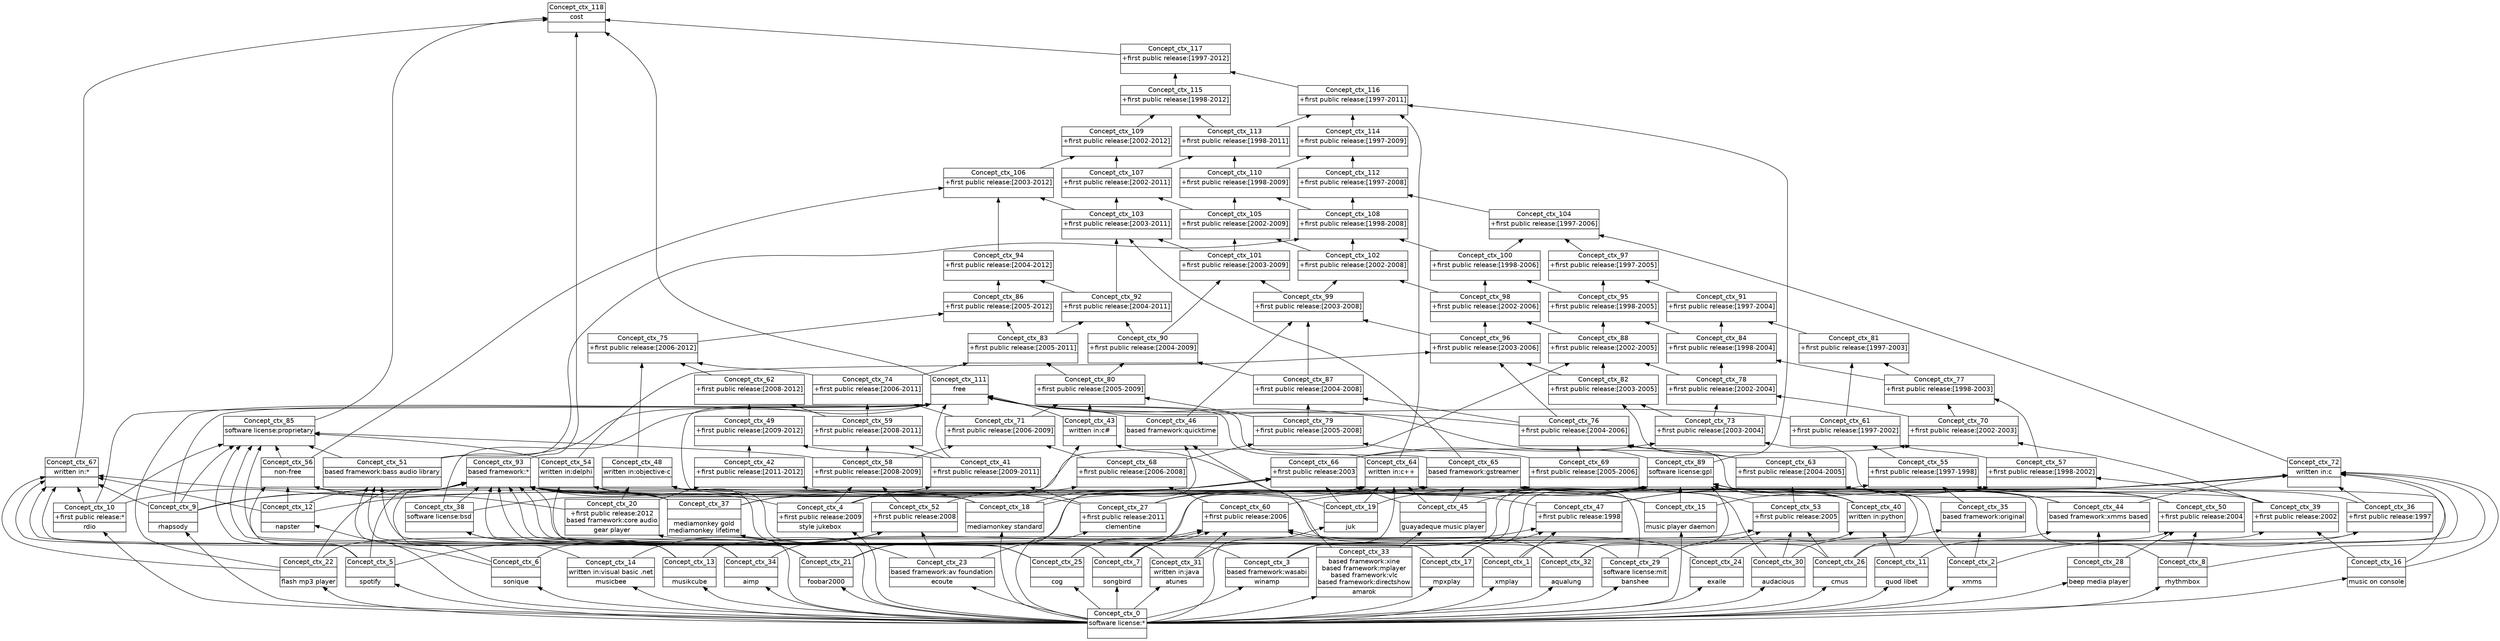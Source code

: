 digraph G { 
	rankdir=BT;
	margin=0;
	node [margin="0.03,0.03",fontname="DejaVu Sans"];
	ranksep=0.3;
	nodesep=0.2;
//graph[label="name:ctx,concept number:119,object number:37,attribute number:97"
221 [shape=none,label=<<table border="0" cellborder="1" cellspacing="0" port="p"><tr><td>Concept_ctx_0</td></tr><tr><td>software license:*<br/></td></tr><tr><td><br/></td></tr></table>>];
143 [shape=none,label=<<table border="0" cellborder="1" cellspacing="0" port="p"><tr><td>Concept_ctx_5</td></tr><tr><td><br/></td></tr><tr><td>spotify<br/></td></tr></table>>];
146 [shape=none,label=<<table border="0" cellborder="1" cellspacing="0" port="p"><tr><td>Concept_ctx_4</td></tr><tr><td>+first public release:2009<br/></td></tr><tr><td>style jukebox<br/></td></tr></table>>];
147 [shape=none,label=<<table border="0" cellborder="1" cellspacing="0" port="p"><tr><td>Concept_ctx_27</td></tr><tr><td>+first public release:2011<br/></td></tr><tr><td>clementine<br/></td></tr></table>>];
148 [shape=none,label=<<table border="0" cellborder="1" cellspacing="0" port="p"><tr><td>Concept_ctx_20</td></tr><tr><td>+first public release:2012<br/>based framework:core audio<br/></td></tr><tr><td>gear player<br/></td></tr></table>>];
204 [shape=none,label=<<table border="0" cellborder="1" cellspacing="0" port="p"><tr><td>Concept_ctx_10</td></tr><tr><td>+first public release:*<br/></td></tr><tr><td>rdio<br/></td></tr></table>>];
205 [shape=none,label=<<table border="0" cellborder="1" cellspacing="0" port="p"><tr><td>Concept_ctx_3</td></tr><tr><td>based framework:wasabi<br/></td></tr><tr><td>winamp<br/></td></tr></table>>];
206 [shape=none,label=<<table border="0" cellborder="1" cellspacing="0" port="p"><tr><td>Concept_ctx_21</td></tr><tr><td><br/></td></tr><tr><td>foobar2000<br/></td></tr></table>>];
209 [shape=none,label=<<table border="0" cellborder="1" cellspacing="0" port="p"><tr><td>Concept_ctx_34</td></tr><tr><td><br/></td></tr><tr><td>aimp<br/></td></tr></table>>];
211 [shape=none,label=<<table border="0" cellborder="1" cellspacing="0" port="p"><tr><td>Concept_ctx_2</td></tr><tr><td><br/></td></tr><tr><td>xmms<br/></td></tr></table>>];
212 [shape=none,label=<<table border="0" cellborder="1" cellspacing="0" port="p"><tr><td>Concept_ctx_16</td></tr><tr><td><br/></td></tr><tr><td>music on console<br/></td></tr></table>>];
213 [shape=none,label=<<table border="0" cellborder="1" cellspacing="0" port="p"><tr><td>Concept_ctx_17</td></tr><tr><td><br/></td></tr><tr><td>mpxplay<br/></td></tr></table>>];
218 [shape=none,label=<<table border="0" cellborder="1" cellspacing="0" port="p"><tr><td>Concept_ctx_29</td></tr><tr><td>software license:mit<br/></td></tr><tr><td>banshee<br/></td></tr></table>>];
219 [shape=none,label=<<table border="0" cellborder="1" cellspacing="0" port="p"><tr><td>Concept_ctx_13</td></tr><tr><td><br/></td></tr><tr><td>musikcube<br/></td></tr></table>>];
222 [shape=none,label=<<table border="0" cellborder="1" cellspacing="0" port="p"><tr><td>Concept_ctx_1</td></tr><tr><td><br/></td></tr><tr><td>xmplay<br/></td></tr></table>>];
223 [shape=none,label=<<table border="0" cellborder="1" cellspacing="0" port="p"><tr><td>Concept_ctx_14</td></tr><tr><td>written in:visual basic .net<br/></td></tr><tr><td>musicbee<br/></td></tr></table>>];
229 [shape=none,label=<<table border="0" cellborder="1" cellspacing="0" port="p"><tr><td>Concept_ctx_33</td></tr><tr><td>based framework:xine<br/>based framework:mplayer<br/>based framework:vlc<br/>based framework:directshow<br/></td></tr><tr><td>amarok<br/></td></tr></table>>];
230 [shape=none,label=<<table border="0" cellborder="1" cellspacing="0" port="p"><tr><td>Concept_ctx_23</td></tr><tr><td>based framework:av foundation<br/></td></tr><tr><td>ecoute<br/></td></tr></table>>];
232 [shape=none,label=<<table border="0" cellborder="1" cellspacing="0" port="p"><tr><td>Concept_ctx_6</td></tr><tr><td><br/></td></tr><tr><td>sonique<br/></td></tr></table>>];
233 [shape=none,label=<<table border="0" cellborder="1" cellspacing="0" port="p"><tr><td>Concept_ctx_26</td></tr><tr><td><br/></td></tr><tr><td>cmus<br/></td></tr></table>>];
234 [shape=none,label=<<table border="0" cellborder="1" cellspacing="0" port="p"><tr><td>Concept_ctx_22</td></tr><tr><td><br/></td></tr><tr><td>flash mp3 player<br/></td></tr></table>>];
238 [shape=none,label=<<table border="0" cellborder="1" cellspacing="0" port="p"><tr><td>Concept_ctx_30</td></tr><tr><td><br/></td></tr><tr><td>audacious<br/></td></tr></table>>];
239 [shape=none,label=<<table border="0" cellborder="1" cellspacing="0" port="p"><tr><td>Concept_ctx_28</td></tr><tr><td><br/></td></tr><tr><td>beep media player<br/></td></tr></table>>];
242 [shape=none,label=<<table border="0" cellborder="1" cellspacing="0" port="p"><tr><td>Concept_ctx_18</td></tr><tr><td><br/></td></tr><tr><td>mediamonkey standard<br/></td></tr></table>>];
245 [shape=none,label=<<table border="0" cellborder="1" cellspacing="0" port="p"><tr><td>Concept_ctx_19</td></tr><tr><td><br/></td></tr><tr><td>juk<br/></td></tr></table>>];
247 [shape=none,label=<<table border="0" cellborder="1" cellspacing="0" port="p"><tr><td>Concept_ctx_8</td></tr><tr><td><br/></td></tr><tr><td>rhythmbox<br/></td></tr></table>>];
248 [shape=none,label=<<table border="0" cellborder="1" cellspacing="0" port="p"><tr><td>Concept_ctx_15</td></tr><tr><td><br/></td></tr><tr><td>music player daemon<br/></td></tr></table>>];
249 [shape=none,label=<<table border="0" cellborder="1" cellspacing="0" port="p"><tr><td>Concept_ctx_32</td></tr><tr><td><br/></td></tr><tr><td>aqualung<br/></td></tr></table>>];
251 [shape=none,label=<<table border="0" cellborder="1" cellspacing="0" port="p"><tr><td>Concept_ctx_31</td></tr><tr><td>written in:java<br/></td></tr><tr><td>atunes<br/></td></tr></table>>];
253 [shape=none,label=<<table border="0" cellborder="1" cellspacing="0" port="p"><tr><td>Concept_ctx_25</td></tr><tr><td><br/></td></tr><tr><td>cog<br/></td></tr></table>>];
255 [shape=none,label=<<table border="0" cellborder="1" cellspacing="0" port="p"><tr><td>Concept_ctx_11</td></tr><tr><td><br/></td></tr><tr><td>quod libet<br/></td></tr></table>>];
256 [shape=none,label=<<table border="0" cellborder="1" cellspacing="0" port="p"><tr><td>Concept_ctx_24</td></tr><tr><td><br/></td></tr><tr><td>exaile<br/></td></tr></table>>];
258 [shape=none,label=<<table border="0" cellborder="1" cellspacing="0" port="p"><tr><td>Concept_ctx_9</td></tr><tr><td><br/></td></tr><tr><td>rhapsody<br/></td></tr></table>>];
259 [shape=none,label=<<table border="0" cellborder="1" cellspacing="0" port="p"><tr><td>Concept_ctx_7</td></tr><tr><td><br/></td></tr><tr><td>songbird<br/></td></tr></table>>];
260 [shape=none,label=<<table border="0" cellborder="1" cellspacing="0" port="p"><tr><td>Concept_ctx_12</td></tr><tr><td><br/></td></tr><tr><td>napster<br/></td></tr></table>>];
134 [shape=none,label=<<table border="0" cellborder="1" cellspacing="0" port="p"><tr><td>Concept_ctx_36</td></tr><tr><td>+first public release:1997<br/></td></tr><tr><td><br/></td></tr></table>>];
136 [shape=none,label=<<table border="0" cellborder="1" cellspacing="0" port="p"><tr><td>Concept_ctx_39</td></tr><tr><td>+first public release:2002<br/></td></tr><tr><td><br/></td></tr></table>>];
157 [shape=none,label=<<table border="0" cellborder="1" cellspacing="0" port="p"><tr><td>Concept_ctx_41</td></tr><tr><td>+first public release:[2009-2011]<br/></td></tr><tr><td><br/></td></tr></table>>];
158 [shape=none,label=<<table border="0" cellborder="1" cellspacing="0" port="p"><tr><td>Concept_ctx_42</td></tr><tr><td>+first public release:[2011-2012]<br/></td></tr><tr><td><br/></td></tr></table>>];
220 [shape=none,label=<<table border="0" cellborder="1" cellspacing="0" port="p"><tr><td>Concept_ctx_38</td></tr><tr><td>software license:bsd<br/></td></tr><tr><td><br/></td></tr></table>>];
226 [shape=none,label=<<table border="0" cellborder="1" cellspacing="0" port="p"><tr><td>Concept_ctx_45</td></tr><tr><td><br/></td></tr><tr><td>guayadeque music player<br/></td></tr></table>>];
231 [shape=none,label=<<table border="0" cellborder="1" cellspacing="0" port="p"><tr><td>Concept_ctx_46</td></tr><tr><td>based framework:quicktime<br/></td></tr><tr><td><br/></td></tr></table>>];
240 [shape=none,label=<<table border="0" cellborder="1" cellspacing="0" port="p"><tr><td>Concept_ctx_44</td></tr><tr><td>based framework:xmms based<br/></td></tr><tr><td><br/></td></tr></table>>];
241 [shape=none,label=<<table border="0" cellborder="1" cellspacing="0" port="p"><tr><td>Concept_ctx_35</td></tr><tr><td>based framework:original<br/></td></tr><tr><td><br/></td></tr></table>>];
243 [shape=none,label=<<table border="0" cellborder="1" cellspacing="0" port="p"><tr><td>Concept_ctx_37</td></tr><tr><td><br/></td></tr><tr><td>mediamonkey gold<br/>mediamonkey lifetime<br/></td></tr></table>>];
252 [shape=none,label=<<table border="0" cellborder="1" cellspacing="0" port="p"><tr><td>Concept_ctx_43</td></tr><tr><td>written in:c#<br/></td></tr><tr><td><br/></td></tr></table>>];
257 [shape=none,label=<<table border="0" cellborder="1" cellspacing="0" port="p"><tr><td>Concept_ctx_40</td></tr><tr><td>written in:python<br/></td></tr><tr><td><br/></td></tr></table>>];
135 [shape=none,label=<<table border="0" cellborder="1" cellspacing="0" port="p"><tr><td>Concept_ctx_47</td></tr><tr><td>+first public release:1998<br/></td></tr><tr><td><br/></td></tr></table>>];
140 [shape=none,label=<<table border="0" cellborder="1" cellspacing="0" port="p"><tr><td>Concept_ctx_50</td></tr><tr><td>+first public release:2004<br/></td></tr><tr><td><br/></td></tr></table>>];
167 [shape=none,label=<<table border="0" cellborder="1" cellspacing="0" port="p"><tr><td>Concept_ctx_49</td></tr><tr><td>+first public release:[2009-2012]<br/></td></tr><tr><td><br/></td></tr></table>>];
224 [shape=none,label=<<table border="0" cellborder="1" cellspacing="0" port="p"><tr><td>Concept_ctx_51</td></tr><tr><td>based framework:bass audio library<br/></td></tr><tr><td><br/></td></tr></table>>];
254 [shape=none,label=<<table border="0" cellborder="1" cellspacing="0" port="p"><tr><td>Concept_ctx_48</td></tr><tr><td>written in:objective-c<br/></td></tr><tr><td><br/></td></tr></table>>];
141 [shape=none,label=<<table border="0" cellborder="1" cellspacing="0" port="p"><tr><td>Concept_ctx_53</td></tr><tr><td>+first public release:2005<br/></td></tr><tr><td><br/></td></tr></table>>];
145 [shape=none,label=<<table border="0" cellborder="1" cellspacing="0" port="p"><tr><td>Concept_ctx_52</td></tr><tr><td>+first public release:2008<br/></td></tr><tr><td><br/></td></tr></table>>];
244 [shape=none,label=<<table border="0" cellborder="1" cellspacing="0" port="p"><tr><td>Concept_ctx_54</td></tr><tr><td>written in:delphi<br/></td></tr><tr><td><br/></td></tr></table>>];
133 [shape=none,label=<<table border="0" cellborder="1" cellspacing="0" port="p"><tr><td>Concept_ctx_56</td></tr><tr><td>non-free<br/></td></tr><tr><td><br/></td></tr></table>>];
149 [shape=none,label=<<table border="0" cellborder="1" cellspacing="0" port="p"><tr><td>Concept_ctx_55</td></tr><tr><td>+first public release:[1997-1998]<br/></td></tr><tr><td><br/></td></tr></table>>];
150 [shape=none,label=<<table border="0" cellborder="1" cellspacing="0" port="p"><tr><td>Concept_ctx_57</td></tr><tr><td>+first public release:[1998-2002]<br/></td></tr><tr><td><br/></td></tr></table>>];
156 [shape=none,label=<<table border="0" cellborder="1" cellspacing="0" port="p"><tr><td>Concept_ctx_58</td></tr><tr><td>+first public release:[2008-2009]<br/></td></tr><tr><td><br/></td></tr></table>>];
142 [shape=none,label=<<table border="0" cellborder="1" cellspacing="0" port="p"><tr><td>Concept_ctx_60</td></tr><tr><td>+first public release:2006<br/></td></tr><tr><td><br/></td></tr></table>>];
166 [shape=none,label=<<table border="0" cellborder="1" cellspacing="0" port="p"><tr><td>Concept_ctx_59</td></tr><tr><td>+first public release:[2008-2011]<br/></td></tr><tr><td><br/></td></tr></table>>];
153 [shape=none,label=<<table border="0" cellborder="1" cellspacing="0" port="p"><tr><td>Concept_ctx_63</td></tr><tr><td>+first public release:[2004-2005]<br/></td></tr><tr><td><br/></td></tr></table>>];
159 [shape=none,label=<<table border="0" cellborder="1" cellspacing="0" port="p"><tr><td>Concept_ctx_61</td></tr><tr><td>+first public release:[1997-2002]<br/></td></tr><tr><td><br/></td></tr></table>>];
175 [shape=none,label=<<table border="0" cellborder="1" cellspacing="0" port="p"><tr><td>Concept_ctx_62</td></tr><tr><td>+first public release:[2008-2012]<br/></td></tr><tr><td><br/></td></tr></table>>];
246 [shape=none,label=<<table border="0" cellborder="1" cellspacing="0" port="p"><tr><td>Concept_ctx_64</td></tr><tr><td>written in:c++<br/></td></tr><tr><td><br/></td></tr></table>>];
228 [shape=none,label=<<table border="0" cellborder="1" cellspacing="0" port="p"><tr><td>Concept_ctx_65</td></tr><tr><td>based framework:gstreamer<br/></td></tr><tr><td><br/></td></tr></table>>];
139 [shape=none,label=<<table border="0" cellborder="1" cellspacing="0" port="p"><tr><td>Concept_ctx_66</td></tr><tr><td>+first public release:2003<br/></td></tr><tr><td><br/></td></tr></table>>];
154 [shape=none,label=<<table border="0" cellborder="1" cellspacing="0" port="p"><tr><td>Concept_ctx_69</td></tr><tr><td>+first public release:[2005-2006]<br/></td></tr><tr><td><br/></td></tr></table>>];
155 [shape=none,label=<<table border="0" cellborder="1" cellspacing="0" port="p"><tr><td>Concept_ctx_68</td></tr><tr><td>+first public release:[2006-2008]<br/></td></tr><tr><td><br/></td></tr></table>>];
261 [shape=none,label=<<table border="0" cellborder="1" cellspacing="0" port="p"><tr><td>Concept_ctx_67</td></tr><tr><td>written in:*<br/></td></tr><tr><td><br/></td></tr></table>>];
151 [shape=none,label=<<table border="0" cellborder="1" cellspacing="0" port="p"><tr><td>Concept_ctx_70</td></tr><tr><td>+first public release:[2002-2003]<br/></td></tr><tr><td><br/></td></tr></table>>];
165 [shape=none,label=<<table border="0" cellborder="1" cellspacing="0" port="p"><tr><td>Concept_ctx_71</td></tr><tr><td>+first public release:[2006-2009]<br/></td></tr><tr><td><br/></td></tr></table>>];
152 [shape=none,label=<<table border="0" cellborder="1" cellspacing="0" port="p"><tr><td>Concept_ctx_73</td></tr><tr><td>+first public release:[2003-2004]<br/></td></tr><tr><td><br/></td></tr></table>>];
174 [shape=none,label=<<table border="0" cellborder="1" cellspacing="0" port="p"><tr><td>Concept_ctx_74</td></tr><tr><td>+first public release:[2006-2011]<br/></td></tr><tr><td><br/></td></tr></table>>];
250 [shape=none,label=<<table border="0" cellborder="1" cellspacing="0" port="p"><tr><td>Concept_ctx_72</td></tr><tr><td>written in:c<br/></td></tr><tr><td><br/></td></tr></table>>];
163 [shape=none,label=<<table border="0" cellborder="1" cellspacing="0" port="p"><tr><td>Concept_ctx_76</td></tr><tr><td>+first public release:[2004-2006]<br/></td></tr><tr><td><br/></td></tr></table>>];
182 [shape=none,label=<<table border="0" cellborder="1" cellspacing="0" port="p"><tr><td>Concept_ctx_75</td></tr><tr><td>+first public release:[2006-2012]<br/></td></tr><tr><td><br/></td></tr></table>>];
160 [shape=none,label=<<table border="0" cellborder="1" cellspacing="0" port="p"><tr><td>Concept_ctx_77</td></tr><tr><td>+first public release:[1998-2003]<br/></td></tr><tr><td><br/></td></tr></table>>];
161 [shape=none,label=<<table border="0" cellborder="1" cellspacing="0" port="p"><tr><td>Concept_ctx_78</td></tr><tr><td>+first public release:[2002-2004]<br/></td></tr><tr><td><br/></td></tr></table>>];
164 [shape=none,label=<<table border="0" cellborder="1" cellspacing="0" port="p"><tr><td>Concept_ctx_79</td></tr><tr><td>+first public release:[2005-2008]<br/></td></tr><tr><td><br/></td></tr></table>>];
173 [shape=none,label=<<table border="0" cellborder="1" cellspacing="0" port="p"><tr><td>Concept_ctx_80</td></tr><tr><td>+first public release:[2005-2009]<br/></td></tr><tr><td><br/></td></tr></table>>];
162 [shape=none,label=<<table border="0" cellborder="1" cellspacing="0" port="p"><tr><td>Concept_ctx_82</td></tr><tr><td>+first public release:[2003-2005]<br/></td></tr><tr><td><br/></td></tr></table>>];
168 [shape=none,label=<<table border="0" cellborder="1" cellspacing="0" port="p"><tr><td>Concept_ctx_81</td></tr><tr><td>+first public release:[1997-2003]<br/></td></tr><tr><td><br/></td></tr></table>>];
181 [shape=none,label=<<table border="0" cellborder="1" cellspacing="0" port="p"><tr><td>Concept_ctx_83</td></tr><tr><td>+first public release:[2005-2011]<br/></td></tr><tr><td><br/></td></tr></table>>];
169 [shape=none,label=<<table border="0" cellborder="1" cellspacing="0" port="p"><tr><td>Concept_ctx_84</td></tr><tr><td>+first public release:[1998-2004]<br/></td></tr><tr><td><br/></td></tr></table>>];
172 [shape=none,label=<<table border="0" cellborder="1" cellspacing="0" port="p"><tr><td>Concept_ctx_87</td></tr><tr><td>+first public release:[2004-2008]<br/></td></tr><tr><td><br/></td></tr></table>>];
188 [shape=none,label=<<table border="0" cellborder="1" cellspacing="0" port="p"><tr><td>Concept_ctx_86</td></tr><tr><td>+first public release:[2005-2012]<br/></td></tr><tr><td><br/></td></tr></table>>];
210 [shape=none,label=<<table border="0" cellborder="1" cellspacing="0" port="p"><tr><td>Concept_ctx_85</td></tr><tr><td>software license:proprietary<br/></td></tr><tr><td><br/></td></tr></table>>];
170 [shape=none,label=<<table border="0" cellborder="1" cellspacing="0" port="p"><tr><td>Concept_ctx_88</td></tr><tr><td>+first public release:[2002-2005]<br/></td></tr><tr><td><br/></td></tr></table>>];
180 [shape=none,label=<<table border="0" cellborder="1" cellspacing="0" port="p"><tr><td>Concept_ctx_90</td></tr><tr><td>+first public release:[2004-2009]<br/></td></tr><tr><td><br/></td></tr></table>>];
217 [shape=none,label=<<table border="0" cellborder="1" cellspacing="0" port="p"><tr><td>Concept_ctx_89</td></tr><tr><td>software license:gpl<br/></td></tr><tr><td><br/></td></tr></table>>];
176 [shape=none,label=<<table border="0" cellborder="1" cellspacing="0" port="p"><tr><td>Concept_ctx_91</td></tr><tr><td>+first public release:[1997-2004]<br/></td></tr><tr><td><br/></td></tr></table>>];
187 [shape=none,label=<<table border="0" cellborder="1" cellspacing="0" port="p"><tr><td>Concept_ctx_92</td></tr><tr><td>+first public release:[2004-2011]<br/></td></tr><tr><td><br/></td></tr></table>>];
193 [shape=none,label=<<table border="0" cellborder="1" cellspacing="0" port="p"><tr><td>Concept_ctx_94</td></tr><tr><td>+first public release:[2004-2012]<br/></td></tr><tr><td><br/></td></tr></table>>];
237 [shape=none,label=<<table border="0" cellborder="1" cellspacing="0" port="p"><tr><td>Concept_ctx_93</td></tr><tr><td>based framework:*<br/></td></tr><tr><td><br/></td></tr></table>>];
177 [shape=none,label=<<table border="0" cellborder="1" cellspacing="0" port="p"><tr><td>Concept_ctx_95</td></tr><tr><td>+first public release:[1998-2005]<br/></td></tr><tr><td><br/></td></tr></table>>];
171 [shape=none,label=<<table border="0" cellborder="1" cellspacing="0" port="p"><tr><td>Concept_ctx_96</td></tr><tr><td>+first public release:[2003-2006]<br/></td></tr><tr><td><br/></td></tr></table>>];
183 [shape=none,label=<<table border="0" cellborder="1" cellspacing="0" port="p"><tr><td>Concept_ctx_97</td></tr><tr><td>+first public release:[1997-2005]<br/></td></tr><tr><td><br/></td></tr></table>>];
178 [shape=none,label=<<table border="0" cellborder="1" cellspacing="0" port="p"><tr><td>Concept_ctx_98</td></tr><tr><td>+first public release:[2002-2006]<br/></td></tr><tr><td><br/></td></tr></table>>];
179 [shape=none,label=<<table border="0" cellborder="1" cellspacing="0" port="p"><tr><td>Concept_ctx_99</td></tr><tr><td>+first public release:[2003-2008]<br/></td></tr><tr><td><br/></td></tr></table>>];
184 [shape=none,label=<<table border="0" cellborder="1" cellspacing="0" port="p"><tr><td>Concept_ctx_100</td></tr><tr><td>+first public release:[1998-2006]<br/></td></tr><tr><td><br/></td></tr></table>>];
186 [shape=none,label=<<table border="0" cellborder="1" cellspacing="0" port="p"><tr><td>Concept_ctx_101</td></tr><tr><td>+first public release:[2003-2009]<br/></td></tr><tr><td><br/></td></tr></table>>];
185 [shape=none,label=<<table border="0" cellborder="1" cellspacing="0" port="p"><tr><td>Concept_ctx_102</td></tr><tr><td>+first public release:[2002-2008]<br/></td></tr><tr><td><br/></td></tr></table>>];
192 [shape=none,label=<<table border="0" cellborder="1" cellspacing="0" port="p"><tr><td>Concept_ctx_103</td></tr><tr><td>+first public release:[2003-2011]<br/></td></tr><tr><td><br/></td></tr></table>>];
189 [shape=none,label=<<table border="0" cellborder="1" cellspacing="0" port="p"><tr><td>Concept_ctx_104</td></tr><tr><td>+first public release:[1997-2006]<br/></td></tr><tr><td><br/></td></tr></table>>];
191 [shape=none,label=<<table border="0" cellborder="1" cellspacing="0" port="p"><tr><td>Concept_ctx_105</td></tr><tr><td>+first public release:[2002-2009]<br/></td></tr><tr><td><br/></td></tr></table>>];
197 [shape=none,label=<<table border="0" cellborder="1" cellspacing="0" port="p"><tr><td>Concept_ctx_106</td></tr><tr><td>+first public release:[2003-2012]<br/></td></tr><tr><td><br/></td></tr></table>>];
196 [shape=none,label=<<table border="0" cellborder="1" cellspacing="0" port="p"><tr><td>Concept_ctx_107</td></tr><tr><td>+first public release:[2002-2011]<br/></td></tr><tr><td><br/></td></tr></table>>];
190 [shape=none,label=<<table border="0" cellborder="1" cellspacing="0" port="p"><tr><td>Concept_ctx_108</td></tr><tr><td>+first public release:[1998-2008]<br/></td></tr><tr><td><br/></td></tr></table>>];
200 [shape=none,label=<<table border="0" cellborder="1" cellspacing="0" port="p"><tr><td>Concept_ctx_109</td></tr><tr><td>+first public release:[2002-2012]<br/></td></tr><tr><td><br/></td></tr></table>>];
132 [shape=none,label=<<table border="0" cellborder="1" cellspacing="0" port="p"><tr><td>Concept_ctx_111</td></tr><tr><td>free<br/></td></tr><tr><td><br/></td></tr></table>>];
195 [shape=none,label=<<table border="0" cellborder="1" cellspacing="0" port="p"><tr><td>Concept_ctx_110</td></tr><tr><td>+first public release:[1998-2009]<br/></td></tr><tr><td><br/></td></tr></table>>];
194 [shape=none,label=<<table border="0" cellborder="1" cellspacing="0" port="p"><tr><td>Concept_ctx_112</td></tr><tr><td>+first public release:[1997-2008]<br/></td></tr><tr><td><br/></td></tr></table>>];
199 [shape=none,label=<<table border="0" cellborder="1" cellspacing="0" port="p"><tr><td>Concept_ctx_113</td></tr><tr><td>+first public release:[1998-2011]<br/></td></tr><tr><td><br/></td></tr></table>>];
198 [shape=none,label=<<table border="0" cellborder="1" cellspacing="0" port="p"><tr><td>Concept_ctx_114</td></tr><tr><td>+first public release:[1997-2009]<br/></td></tr><tr><td><br/></td></tr></table>>];
202 [shape=none,label=<<table border="0" cellborder="1" cellspacing="0" port="p"><tr><td>Concept_ctx_115</td></tr><tr><td>+first public release:[1998-2012]<br/></td></tr><tr><td><br/></td></tr></table>>];
201 [shape=none,label=<<table border="0" cellborder="1" cellspacing="0" port="p"><tr><td>Concept_ctx_116</td></tr><tr><td>+first public release:[1997-2011]<br/></td></tr><tr><td><br/></td></tr></table>>];
203 [shape=none,label=<<table border="0" cellborder="1" cellspacing="0" port="p"><tr><td>Concept_ctx_117</td></tr><tr><td>+first public release:[1997-2012]<br/></td></tr><tr><td><br/></td></tr></table>>];
131 [shape=none,label=<<table border="0" cellborder="1" cellspacing="0" port="p"><tr><td>Concept_ctx_118</td></tr><tr><td>cost<br/></td></tr><tr><td><br/></td></tr></table>>];
	221:p -> 143:p
	221:p -> 146:p
	221:p -> 147:p
	221:p -> 148:p
	221:p -> 204:p
	221:p -> 205:p
	221:p -> 206:p
	221:p -> 209:p
	221:p -> 211:p
	221:p -> 212:p
	221:p -> 213:p
	221:p -> 218:p
	221:p -> 219:p
	221:p -> 222:p
	221:p -> 223:p
	221:p -> 229:p
	221:p -> 230:p
	221:p -> 232:p
	221:p -> 233:p
	221:p -> 234:p
	221:p -> 238:p
	221:p -> 239:p
	221:p -> 242:p
	221:p -> 245:p
	221:p -> 247:p
	221:p -> 248:p
	221:p -> 249:p
	221:p -> 251:p
	221:p -> 253:p
	221:p -> 255:p
	221:p -> 256:p
	221:p -> 258:p
	221:p -> 259:p
	221:p -> 260:p
	205:p -> 134:p
	211:p -> 134:p
	206:p -> 136:p
	212:p -> 136:p
	146:p -> 157:p
	147:p -> 157:p
	147:p -> 158:p
	148:p -> 158:p
	206:p -> 220:p
	219:p -> 220:p
	229:p -> 226:p
	229:p -> 231:p
	230:p -> 231:p
	238:p -> 240:p
	239:p -> 240:p
	222:p -> 241:p
	211:p -> 241:p
	221:p -> 243:p
	146:p -> 252:p
	218:p -> 252:p
	255:p -> 257:p
	256:p -> 257:p
	213:p -> 135:p
	222:p -> 135:p
	232:p -> 135:p
	239:p -> 140:p
	247:p -> 140:p
	255:p -> 140:p
	158:p -> 167:p
	157:p -> 167:p
	209:p -> 224:p
	222:p -> 224:p
	223:p -> 224:p
	148:p -> 254:p
	230:p -> 254:p
	253:p -> 254:p
	218:p -> 141:p
	219:p -> 141:p
	233:p -> 141:p
	238:p -> 141:p
	223:p -> 145:p
	230:p -> 145:p
	234:p -> 145:p
	143:p -> 145:p
	209:p -> 244:p
	242:p -> 244:p
	243:p -> 244:p
	148:p -> 133:p
	260:p -> 133:p
	143:p -> 133:p
	243:p -> 133:p
	241:p -> 149:p
	134:p -> 149:p
	135:p -> 149:p
	136:p -> 150:p
	135:p -> 150:p
	146:p -> 156:p
	145:p -> 156:p
	251:p -> 142:p
	253:p -> 142:p
	256:p -> 142:p
	259:p -> 142:p
	209:p -> 142:p
	249:p -> 142:p
	157:p -> 166:p
	156:p -> 166:p
	140:p -> 153:p
	240:p -> 153:p
	141:p -> 153:p
	149:p -> 159:p
	150:p -> 159:p
	166:p -> 175:p
	167:p -> 175:p
	226:p -> 246:p
	245:p -> 246:p
	147:p -> 246:p
	206:p -> 246:p
	238:p -> 246:p
	205:p -> 246:p
	218:p -> 228:p
	226:p -> 228:p
	147:p -> 228:p
	257:p -> 228:p
	247:p -> 228:p
	259:p -> 228:p
	226:p -> 139:p
	242:p -> 139:p
	245:p -> 139:p
	248:p -> 139:p
	258:p -> 139:p
	260:p -> 139:p
	243:p -> 139:p
	142:p -> 154:p
	141:p -> 154:p
	142:p -> 155:p
	145:p -> 155:p
	219:p -> 261:p
	234:p -> 261:p
	258:p -> 261:p
	259:p -> 261:p
	135:p -> 261:p
	260:p -> 261:p
	143:p -> 261:p
	204:p -> 261:p
	136:p -> 151:p
	139:p -> 151:p
	155:p -> 165:p
	156:p -> 165:p
	140:p -> 152:p
	139:p -> 152:p
	165:p -> 174:p
	166:p -> 174:p
	242:p -> 250:p
	212:p -> 250:p
	233:p -> 250:p
	247:p -> 250:p
	248:p -> 250:p
	134:p -> 250:p
	240:p -> 250:p
	249:p -> 250:p
	243:p -> 250:p
	153:p -> 163:p
	154:p -> 163:p
	257:p -> 163:p
	175:p -> 182:p
	174:p -> 182:p
	254:p -> 182:p
	151:p -> 160:p
	150:p -> 160:p
	152:p -> 161:p
	151:p -> 161:p
	155:p -> 164:p
	154:p -> 164:p
	165:p -> 173:p
	164:p -> 173:p
	252:p -> 173:p
	152:p -> 162:p
	153:p -> 162:p
	159:p -> 168:p
	160:p -> 168:p
	174:p -> 181:p
	173:p -> 181:p
	161:p -> 169:p
	160:p -> 169:p
	163:p -> 172:p
	164:p -> 172:p
	181:p -> 188:p
	182:p -> 188:p
	206:p -> 210:p
	232:p -> 210:p
	258:p -> 210:p
	244:p -> 210:p
	205:p -> 210:p
	204:p -> 210:p
	156:p -> 210:p
	133:p -> 210:p
	224:p -> 210:p
	220:p -> 170:p
	161:p -> 170:p
	162:p -> 170:p
	172:p -> 180:p
	173:p -> 180:p
	213:p -> 217:p
	240:p -> 217:p
	147:p -> 217:p
	251:p -> 217:p
	226:p -> 217:p
	245:p -> 217:p
	257:p -> 217:p
	212:p -> 217:p
	233:p -> 217:p
	248:p -> 217:p
	253:p -> 217:p
	259:p -> 217:p
	140:p -> 217:p
	249:p -> 217:p
	211:p -> 217:p
	168:p -> 176:p
	169:p -> 176:p
	181:p -> 187:p
	180:p -> 187:p
	187:p -> 193:p
	188:p -> 193:p
	213:p -> 237:p
	204:p -> 237:p
	251:p -> 237:p
	146:p -> 237:p
	242:p -> 237:p
	245:p -> 237:p
	232:p -> 237:p
	233:p -> 237:p
	234:p -> 237:p
	248:p -> 237:p
	253:p -> 237:p
	258:p -> 237:p
	260:p -> 237:p
	143:p -> 237:p
	220:p -> 237:p
	136:p -> 237:p
	249:p -> 237:p
	243:p -> 237:p
	170:p -> 177:p
	169:p -> 177:p
	163:p -> 171:p
	244:p -> 171:p
	162:p -> 171:p
	177:p -> 183:p
	176:p -> 183:p
	170:p -> 178:p
	171:p -> 178:p
	172:p -> 179:p
	231:p -> 179:p
	171:p -> 179:p
	177:p -> 184:p
	178:p -> 184:p
	179:p -> 186:p
	180:p -> 186:p
	178:p -> 185:p
	179:p -> 185:p
	186:p -> 192:p
	228:p -> 192:p
	187:p -> 192:p
	184:p -> 189:p
	183:p -> 189:p
	250:p -> 189:p
	186:p -> 191:p
	185:p -> 191:p
	193:p -> 197:p
	133:p -> 197:p
	192:p -> 197:p
	191:p -> 196:p
	192:p -> 196:p
	184:p -> 190:p
	185:p -> 190:p
	224:p -> 190:p
	197:p -> 200:p
	196:p -> 200:p
	163:p -> 132:p
	217:p -> 132:p
	204:p -> 132:p
	246:p -> 132:p
	224:p -> 132:p
	252:p -> 132:p
	242:p -> 132:p
	231:p -> 132:p
	234:p -> 132:p
	258:p -> 132:p
	220:p -> 132:p
	228:p -> 132:p
	159:p -> 132:p
	157:p -> 132:p
	191:p -> 195:p
	190:p -> 195:p
	189:p -> 194:p
	190:p -> 194:p
	195:p -> 199:p
	196:p -> 199:p
	195:p -> 198:p
	194:p -> 198:p
	199:p -> 202:p
	200:p -> 202:p
	198:p -> 201:p
	199:p -> 201:p
	217:p -> 201:p
	246:p -> 201:p
	201:p -> 203:p
	202:p -> 203:p
	203:p -> 131:p
	210:p -> 131:p
	237:p -> 131:p
	261:p -> 131:p
	132:p -> 131:p
}